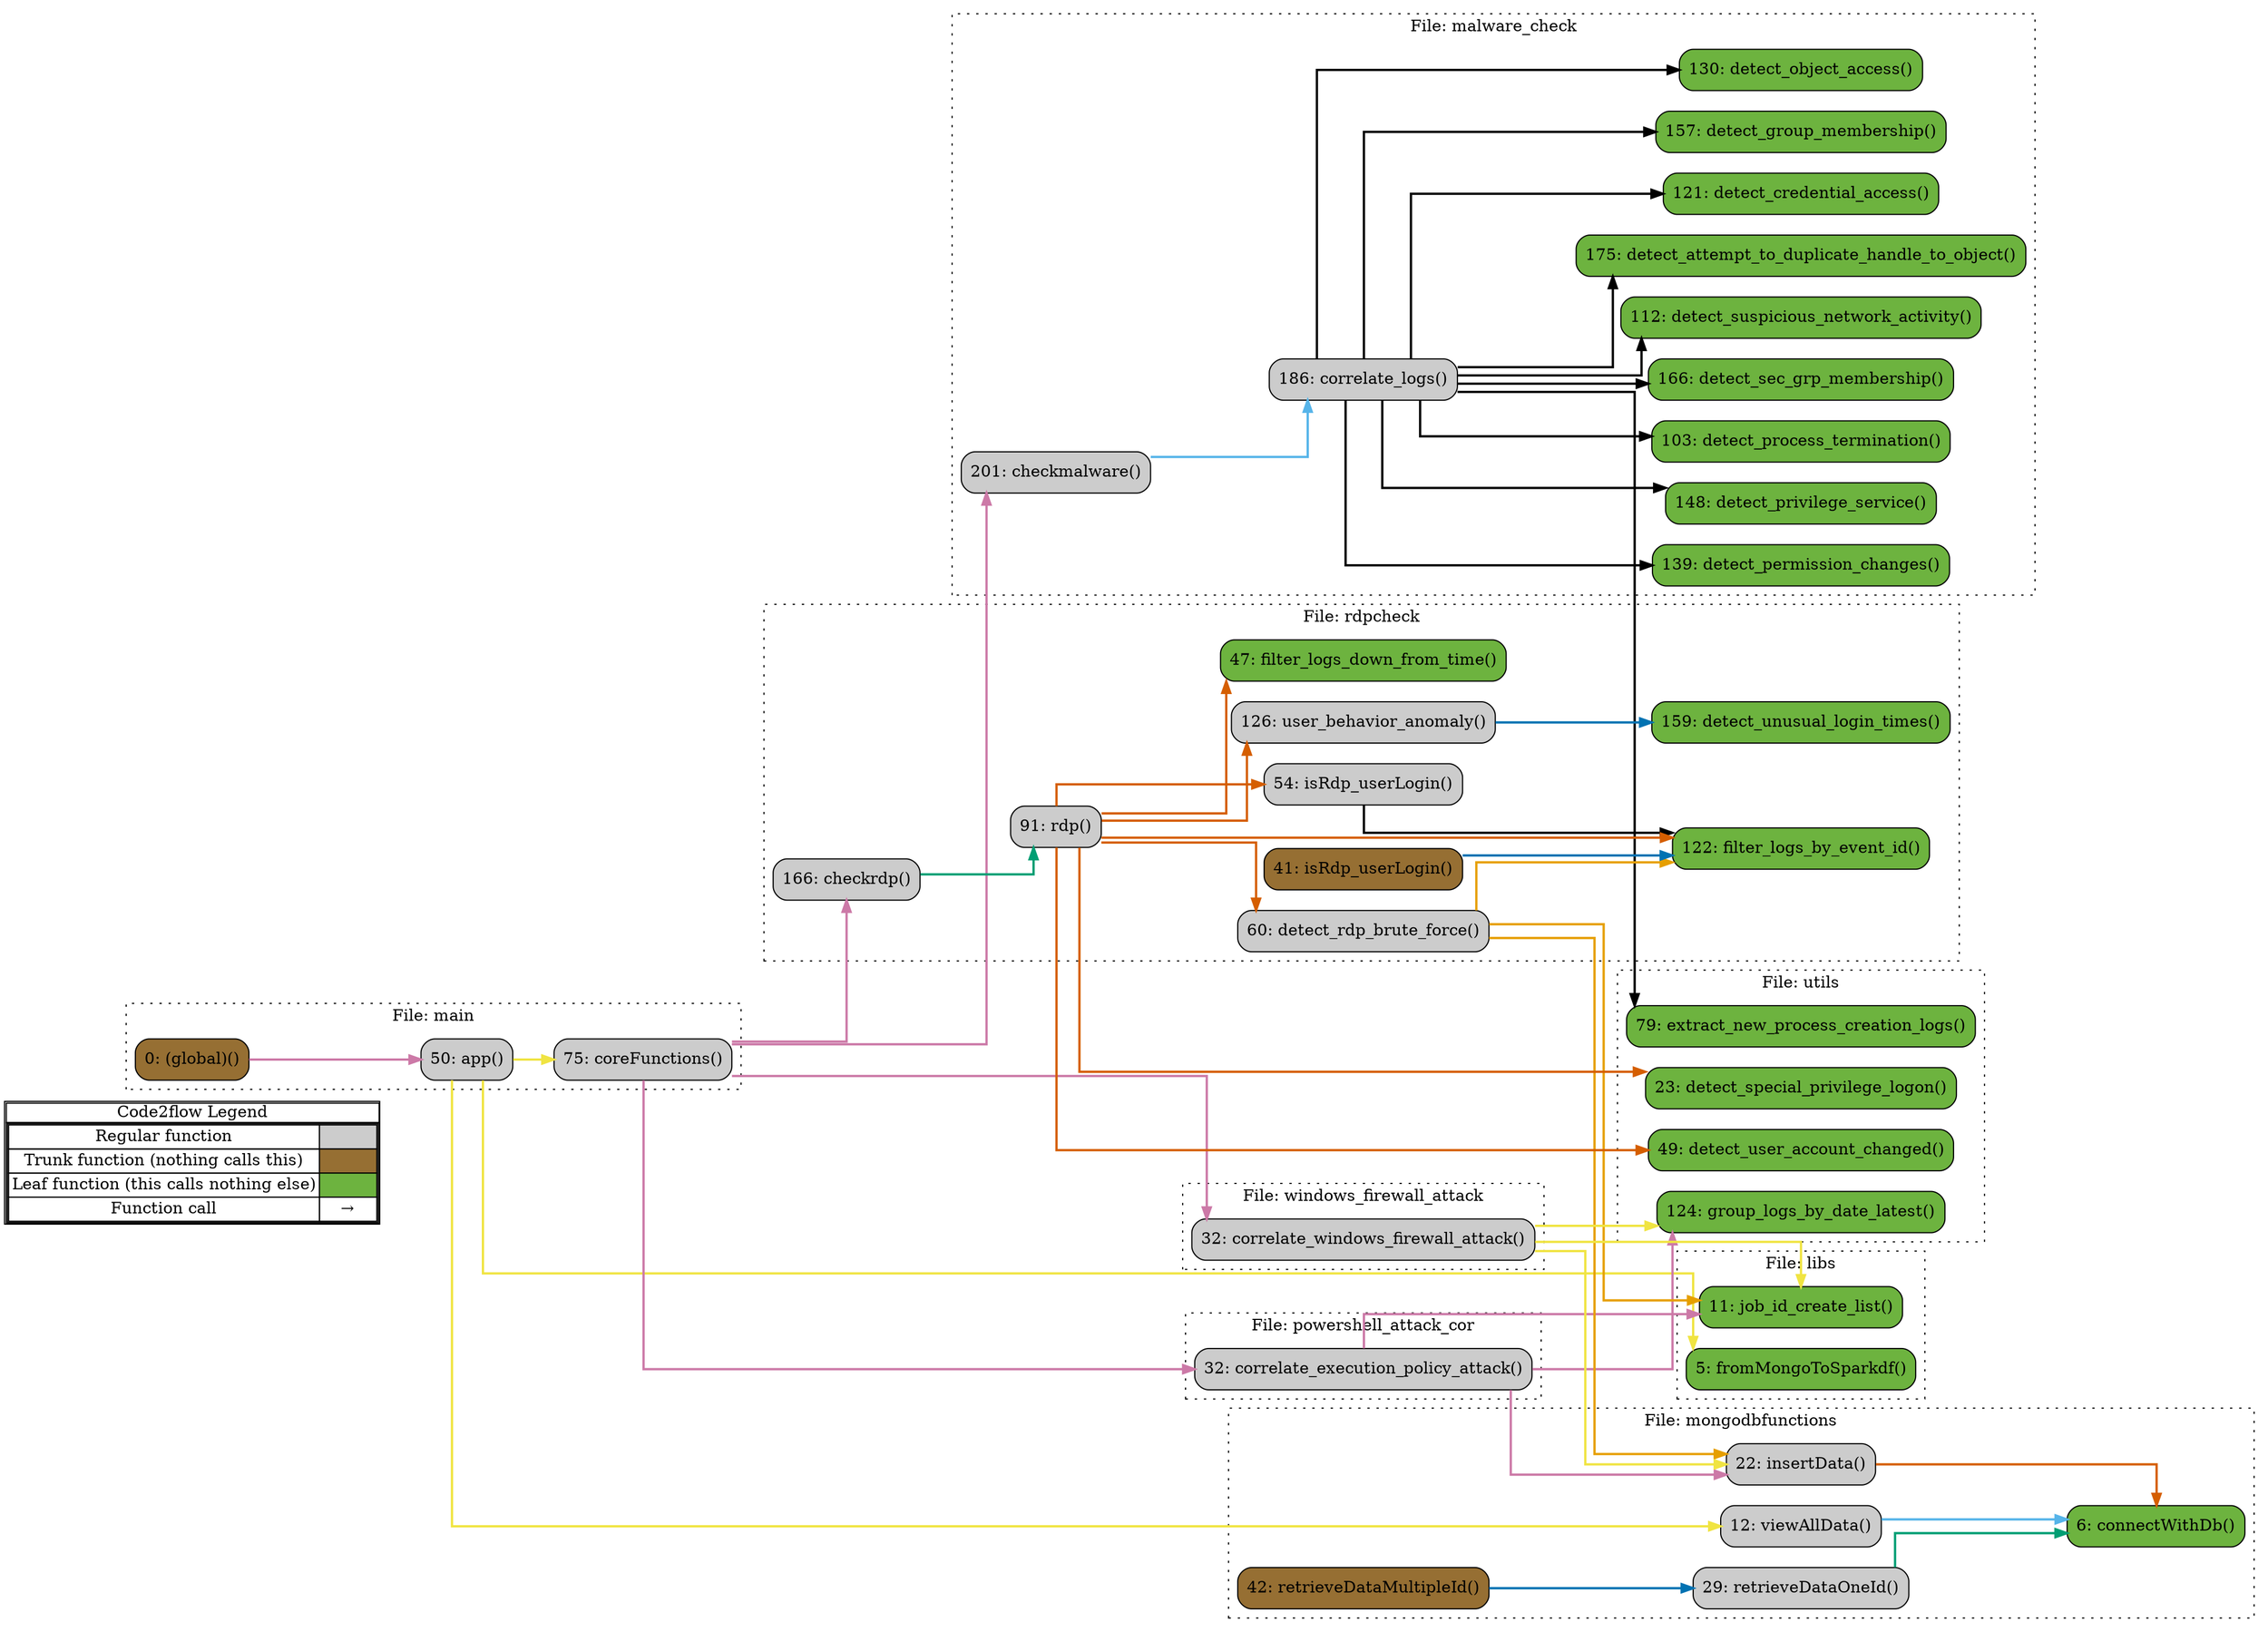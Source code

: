 digraph G {
concentrate=true;
splines="ortho";
rankdir="LR";
subgraph legend{
    rank = min;
    label = "legend";
    Legend [shape=none, margin=0, label = <
        <table cellspacing="0" cellpadding="0" border="1"><tr><td>Code2flow Legend</td></tr><tr><td>
        <table cellspacing="0">
        <tr><td>Regular function</td><td width="50px" bgcolor='#cccccc'></td></tr>
        <tr><td>Trunk function (nothing calls this)</td><td bgcolor='#966F33'></td></tr>
        <tr><td>Leaf function (this calls nothing else)</td><td bgcolor='#6db33f'></td></tr>
        <tr><td>Function call</td><td><font color='black'>&#8594;</font></td></tr>
        </table></td></tr></table>
        >];
}node_2b9f6b7d [label="5: fromMongoToSparkdf()" name="libs::fromMongoToSparkdf" shape="rect" style="rounded,filled" fillcolor="#6db33f" ];
node_7d957c5d [label="11: job_id_create_list()" name="libs::job_id_create_list" shape="rect" style="rounded,filled" fillcolor="#6db33f" ];
node_b7b2de37 [label="0: (global)()" name="main::(global)" shape="rect" style="rounded,filled" fillcolor="#966F33" ];
node_cbf1296c [label="50: app()" name="main::app" shape="rect" style="rounded,filled" fillcolor="#cccccc" ];
node_6851c14f [label="75: coreFunctions()" name="main::coreFunctions" shape="rect" style="rounded,filled" fillcolor="#cccccc" ];
node_f5eeaa82 [label="201: checkmalware()" name="malware_check::checkmalware" shape="rect" style="rounded,filled" fillcolor="#cccccc" ];
node_14335198 [label="186: correlate_logs()" name="malware_check::correlate_logs" shape="rect" style="rounded,filled" fillcolor="#cccccc" ];
node_3035d180 [label="175: detect_attempt_to_duplicate_handle_to_object()" name="malware_check::detect_attempt_to_duplicate_handle_to_object" shape="rect" style="rounded,filled" fillcolor="#6db33f" ];
node_07d21986 [label="121: detect_credential_access()" name="malware_check::detect_credential_access" shape="rect" style="rounded,filled" fillcolor="#6db33f" ];
node_32b71245 [label="157: detect_group_membership()" name="malware_check::detect_group_membership" shape="rect" style="rounded,filled" fillcolor="#6db33f" ];
node_a9f2d851 [label="130: detect_object_access()" name="malware_check::detect_object_access" shape="rect" style="rounded,filled" fillcolor="#6db33f" ];
node_365627d7 [label="139: detect_permission_changes()" name="malware_check::detect_permission_changes" shape="rect" style="rounded,filled" fillcolor="#6db33f" ];
node_912bcf65 [label="148: detect_privilege_service()" name="malware_check::detect_privilege_service" shape="rect" style="rounded,filled" fillcolor="#6db33f" ];
node_9cadad37 [label="103: detect_process_termination()" name="malware_check::detect_process_termination" shape="rect" style="rounded,filled" fillcolor="#6db33f" ];
node_4d09f0d9 [label="166: detect_sec_grp_membership()" name="malware_check::detect_sec_grp_membership" shape="rect" style="rounded,filled" fillcolor="#6db33f" ];
node_f2d5c3d8 [label="112: detect_suspicious_network_activity()" name="malware_check::detect_suspicious_network_activity" shape="rect" style="rounded,filled" fillcolor="#6db33f" ];
node_e0cd92c5 [label="6: connectWithDb()" name="mongodbfunctions::connectWithDb" shape="rect" style="rounded,filled" fillcolor="#6db33f" ];
node_a3c8cdee [label="22: insertData()" name="mongodbfunctions::insertData" shape="rect" style="rounded,filled" fillcolor="#cccccc" ];
node_4ff16ce5 [label="42: retrieveDataMultipleId()" name="mongodbfunctions::retrieveDataMultipleId" shape="rect" style="rounded,filled" fillcolor="#966F33" ];
node_33a789f3 [label="29: retrieveDataOneId()" name="mongodbfunctions::retrieveDataOneId" shape="rect" style="rounded,filled" fillcolor="#cccccc" ];
node_e867c03a [label="12: viewAllData()" name="mongodbfunctions::viewAllData" shape="rect" style="rounded,filled" fillcolor="#cccccc" ];
node_3ece0837 [label="32: correlate_execution_policy_attack()" name="powershell_attack_cor::correlate_execution_policy_attack" shape="rect" style="rounded,filled" fillcolor="#cccccc" ];
node_5b8cb523 [label="166: checkrdp()" name="rdpcheck::checkrdp" shape="rect" style="rounded,filled" fillcolor="#cccccc" ];
node_0bc7ffe9 [label="60: detect_rdp_brute_force()" name="rdpcheck::detect_rdp_brute_force" shape="rect" style="rounded,filled" fillcolor="#cccccc" ];
node_d1105cb7 [label="159: detect_unusual_login_times()" name="rdpcheck::detect_unusual_login_times" shape="rect" style="rounded,filled" fillcolor="#6db33f" ];
node_052f50ae [label="122: filter_logs_by_event_id()" name="rdpcheck::filter_logs_by_event_id" shape="rect" style="rounded,filled" fillcolor="#6db33f" ];
node_e185e2c9 [label="47: filter_logs_down_from_time()" name="rdpcheck::filter_logs_down_from_time" shape="rect" style="rounded,filled" fillcolor="#6db33f" ];
node_40b5ded0 [label="54: isRdp_userLogin()" name="rdpcheck::isRdp_userLogin" shape="rect" style="rounded,filled" fillcolor="#cccccc" ];
node_4e0e4e7d [label="41: isRdp_userLogin()" name="rdpcheck::isRdp_userLogin" shape="rect" style="rounded,filled" fillcolor="#966F33" ];
node_e974b196 [label="91: rdp()" name="rdpcheck::rdp" shape="rect" style="rounded,filled" fillcolor="#cccccc" ];
node_66153435 [label="126: user_behavior_anomaly()" name="rdpcheck::user_behavior_anomaly" shape="rect" style="rounded,filled" fillcolor="#cccccc" ];
node_68958abb [label="23: detect_special_privilege_logon()" name="utils::detect_special_privilege_logon" shape="rect" style="rounded,filled" fillcolor="#6db33f" ];
node_2594f7bd [label="49: detect_user_account_changed()" name="utils::detect_user_account_changed" shape="rect" style="rounded,filled" fillcolor="#6db33f" ];
node_f6677c4d [label="79: extract_new_process_creation_logs()" name="utils::extract_new_process_creation_logs" shape="rect" style="rounded,filled" fillcolor="#6db33f" ];
node_f57f3261 [label="124: group_logs_by_date_latest()" name="utils::group_logs_by_date_latest" shape="rect" style="rounded,filled" fillcolor="#6db33f" ];
node_c47b9aec [label="32: correlate_windows_firewall_attack()" name="windows_firewall_attack::correlate_windows_firewall_attack" shape="rect" style="rounded,filled" fillcolor="#cccccc" ];
node_b7b2de37 -> node_cbf1296c [color="#CC79A7" penwidth="2"];
node_cbf1296c -> node_2b9f6b7d [color="#F0E442" penwidth="2"];
node_cbf1296c -> node_6851c14f [color="#F0E442" penwidth="2"];
node_cbf1296c -> node_e867c03a [color="#F0E442" penwidth="2"];
node_6851c14f -> node_f5eeaa82 [color="#CC79A7" penwidth="2"];
node_6851c14f -> node_3ece0837 [color="#CC79A7" penwidth="2"];
node_6851c14f -> node_5b8cb523 [color="#CC79A7" penwidth="2"];
node_6851c14f -> node_c47b9aec [color="#CC79A7" penwidth="2"];
node_f5eeaa82 -> node_14335198 [color="#56B4E9" penwidth="2"];
node_14335198 -> node_3035d180 [color="#000000" penwidth="2"];
node_14335198 -> node_07d21986 [color="#000000" penwidth="2"];
node_14335198 -> node_32b71245 [color="#000000" penwidth="2"];
node_14335198 -> node_a9f2d851 [color="#000000" penwidth="2"];
node_14335198 -> node_365627d7 [color="#000000" penwidth="2"];
node_14335198 -> node_912bcf65 [color="#000000" penwidth="2"];
node_14335198 -> node_9cadad37 [color="#000000" penwidth="2"];
node_14335198 -> node_4d09f0d9 [color="#000000" penwidth="2"];
node_14335198 -> node_f2d5c3d8 [color="#000000" penwidth="2"];
node_14335198 -> node_f6677c4d [color="#000000" penwidth="2"];
node_a3c8cdee -> node_e0cd92c5 [color="#D55E00" penwidth="2"];
node_4ff16ce5 -> node_33a789f3 [color="#0072B2" penwidth="2"];
node_33a789f3 -> node_e0cd92c5 [color="#009E73" penwidth="2"];
node_e867c03a -> node_e0cd92c5 [color="#56B4E9" penwidth="2"];
node_3ece0837 -> node_7d957c5d [color="#CC79A7" penwidth="2"];
node_3ece0837 -> node_7d957c5d [color="#CC79A7" penwidth="2"];
node_3ece0837 -> node_a3c8cdee [color="#CC79A7" penwidth="2"];
node_3ece0837 -> node_a3c8cdee [color="#CC79A7" penwidth="2"];
node_3ece0837 -> node_f57f3261 [color="#CC79A7" penwidth="2"];
node_5b8cb523 -> node_e974b196 [color="#009E73" penwidth="2"];
node_0bc7ffe9 -> node_7d957c5d [color="#E69F00" penwidth="2"];
node_0bc7ffe9 -> node_a3c8cdee [color="#E69F00" penwidth="2"];
node_0bc7ffe9 -> node_052f50ae [color="#E69F00" penwidth="2"];
node_4e0e4e7d -> node_052f50ae [color="#0072B2" penwidth="2"];
node_40b5ded0 -> node_052f50ae [color="#000000" penwidth="2"];
node_e974b196 -> node_0bc7ffe9 [color="#D55E00" penwidth="2"];
node_e974b196 -> node_052f50ae [color="#D55E00" penwidth="2"];
node_e974b196 -> node_e185e2c9 [color="#D55E00" penwidth="2"];
node_e974b196 -> node_40b5ded0 [color="#D55E00" penwidth="2"];
node_e974b196 -> node_66153435 [color="#D55E00" penwidth="2"];
node_e974b196 -> node_68958abb [color="#D55E00" penwidth="2"];
node_e974b196 -> node_2594f7bd [color="#D55E00" penwidth="2"];
node_66153435 -> node_d1105cb7 [color="#0072B2" penwidth="2"];
node_c47b9aec -> node_7d957c5d [color="#F0E442" penwidth="2"];
node_c47b9aec -> node_7d957c5d [color="#F0E442" penwidth="2"];
node_c47b9aec -> node_a3c8cdee [color="#F0E442" penwidth="2"];
node_c47b9aec -> node_a3c8cdee [color="#F0E442" penwidth="2"];
node_c47b9aec -> node_f57f3261 [color="#F0E442" penwidth="2"];
subgraph cluster_5cf0c8e7 {
    node_2b9f6b7d node_7d957c5d;
    label="File: libs";
    name="libs";
    style="filled";
    graph[style=dotted];
};
subgraph cluster_817b09d9 {
    node_cbf1296c node_6851c14f node_b7b2de37;
    label="File: main";
    name="main";
    style="filled";
    graph[style=dotted];
};
subgraph cluster_f03abe3e {
    node_9cadad37 node_f2d5c3d8 node_07d21986 node_a9f2d851 node_365627d7 node_912bcf65 node_32b71245 node_4d09f0d9 node_3035d180 node_14335198 node_f5eeaa82;
    label="File: malware_check";
    name="malware_check";
    style="filled";
    graph[style=dotted];
};
subgraph cluster_0221e527 {
    node_e0cd92c5 node_e867c03a node_a3c8cdee node_33a789f3 node_4ff16ce5;
    label="File: mongodbfunctions";
    name="mongodbfunctions";
    style="filled";
    graph[style=dotted];
};
subgraph cluster_ffe7f42f {
    node_3ece0837;
    label="File: powershell_attack_cor";
    name="powershell_attack_cor";
    style="filled";
    graph[style=dotted];
};
subgraph cluster_9aae83d8 {
    node_4e0e4e7d node_e185e2c9 node_40b5ded0 node_0bc7ffe9 node_e974b196 node_052f50ae node_66153435 node_d1105cb7 node_5b8cb523;
    label="File: rdpcheck";
    name="rdpcheck";
    style="filled";
    graph[style=dotted];
};
subgraph cluster_925d806f {
    node_68958abb node_2594f7bd node_f6677c4d node_f57f3261;
    label="File: utils";
    name="utils";
    style="filled";
    graph[style=dotted];
};
subgraph cluster_5a213f34 {
    node_c47b9aec;
    label="File: windows_firewall_attack";
    name="windows_firewall_attack";
    style="filled";
    graph[style=dotted];
};
}
